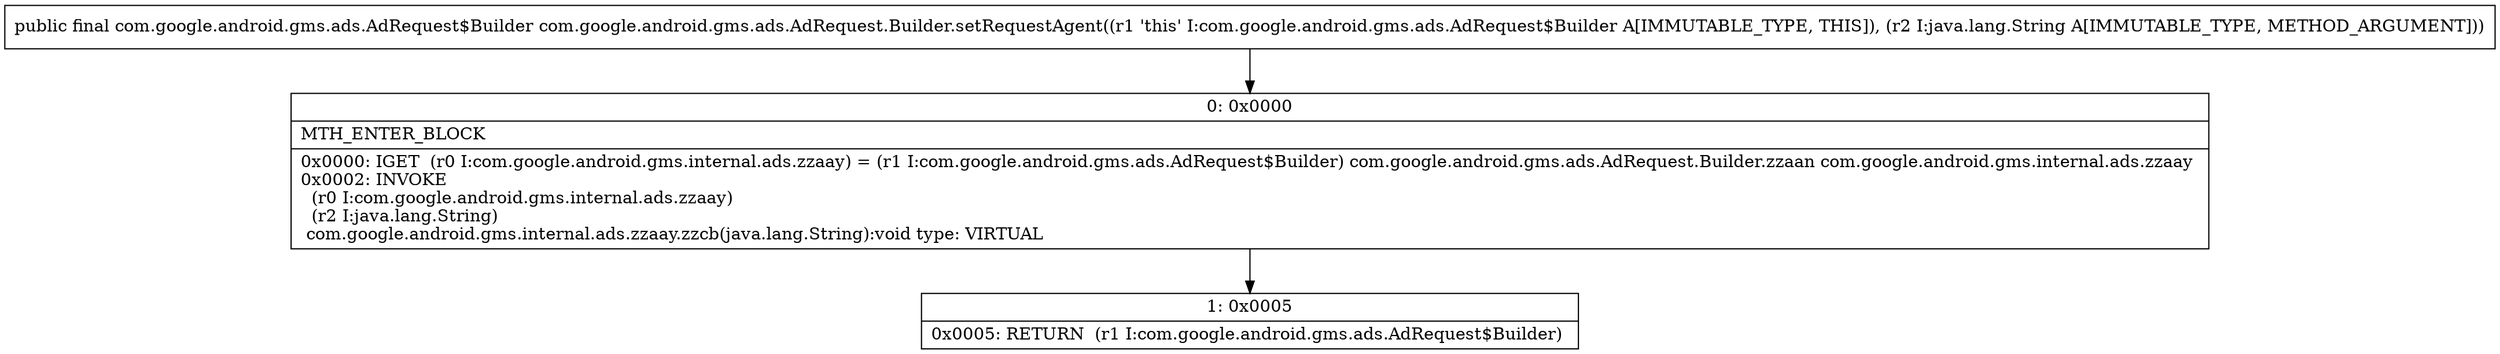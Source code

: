 digraph "CFG forcom.google.android.gms.ads.AdRequest.Builder.setRequestAgent(Ljava\/lang\/String;)Lcom\/google\/android\/gms\/ads\/AdRequest$Builder;" {
Node_0 [shape=record,label="{0\:\ 0x0000|MTH_ENTER_BLOCK\l|0x0000: IGET  (r0 I:com.google.android.gms.internal.ads.zzaay) = (r1 I:com.google.android.gms.ads.AdRequest$Builder) com.google.android.gms.ads.AdRequest.Builder.zzaan com.google.android.gms.internal.ads.zzaay \l0x0002: INVOKE  \l  (r0 I:com.google.android.gms.internal.ads.zzaay)\l  (r2 I:java.lang.String)\l com.google.android.gms.internal.ads.zzaay.zzcb(java.lang.String):void type: VIRTUAL \l}"];
Node_1 [shape=record,label="{1\:\ 0x0005|0x0005: RETURN  (r1 I:com.google.android.gms.ads.AdRequest$Builder) \l}"];
MethodNode[shape=record,label="{public final com.google.android.gms.ads.AdRequest$Builder com.google.android.gms.ads.AdRequest.Builder.setRequestAgent((r1 'this' I:com.google.android.gms.ads.AdRequest$Builder A[IMMUTABLE_TYPE, THIS]), (r2 I:java.lang.String A[IMMUTABLE_TYPE, METHOD_ARGUMENT])) }"];
MethodNode -> Node_0;
Node_0 -> Node_1;
}

